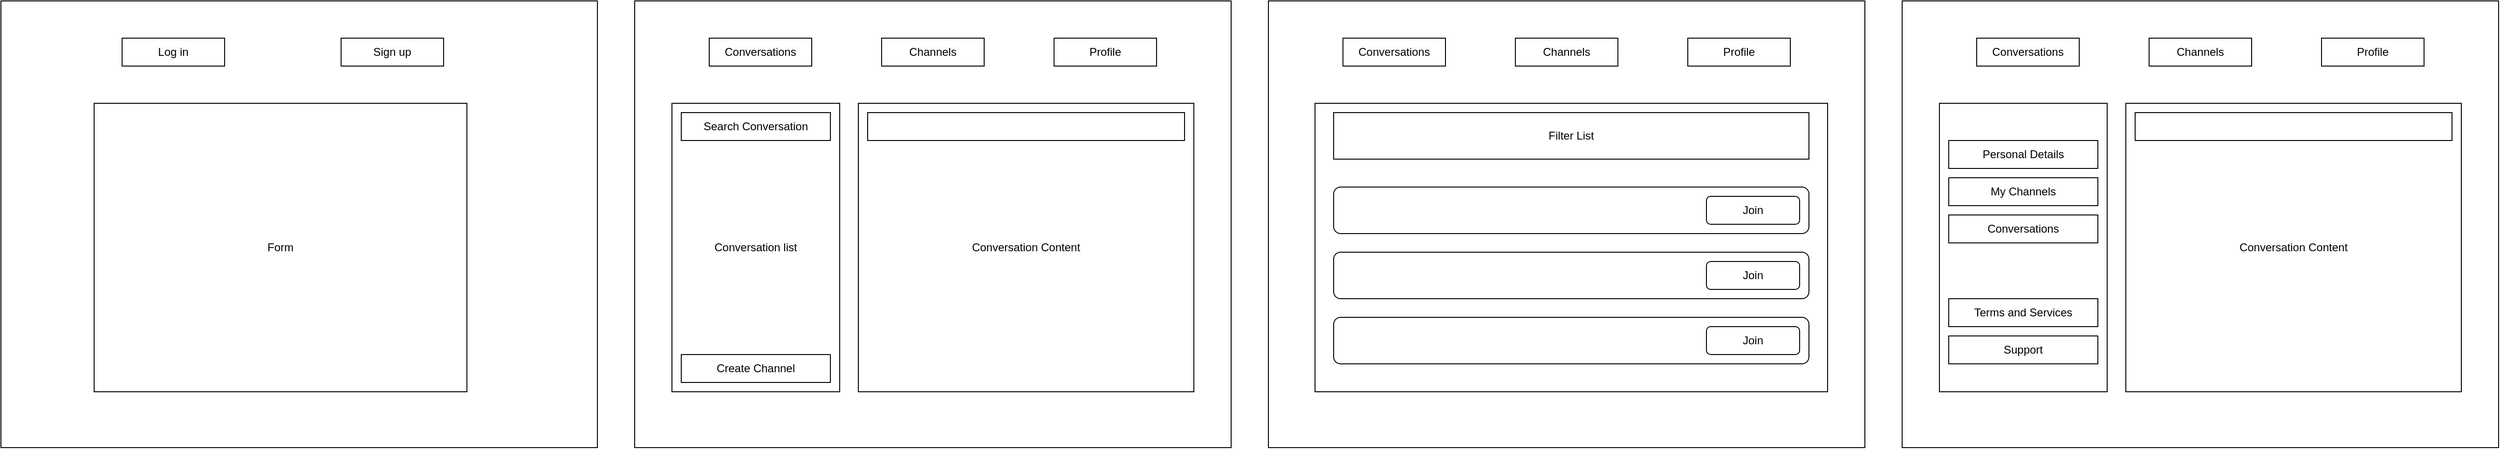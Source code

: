 <mxfile>
    <diagram id="bLNtkgntKaOkkSR77tSt" name="Page-1">
        <mxGraphModel dx="1529" dy="225" grid="1" gridSize="10" guides="1" tooltips="1" connect="1" arrows="1" fold="1" page="1" pageScale="1" pageWidth="850" pageHeight="1100" math="0" shadow="0">
            <root>
                <mxCell id="0"/>
                <mxCell id="1" parent="0"/>
                <mxCell id="3" value="" style="rounded=0;whiteSpace=wrap;html=1;" parent="1" vertex="1">
                    <mxGeometry x="40" y="40" width="640" height="480" as="geometry"/>
                </mxCell>
                <mxCell id="4" value="Conversations" style="rounded=0;whiteSpace=wrap;html=1;" parent="1" vertex="1">
                    <mxGeometry x="120" y="80" width="110" height="30" as="geometry"/>
                </mxCell>
                <mxCell id="5" value="Channels" style="rounded=0;whiteSpace=wrap;html=1;" parent="1" vertex="1">
                    <mxGeometry x="305" y="80" width="110" height="30" as="geometry"/>
                </mxCell>
                <mxCell id="6" value="Profile" style="rounded=0;whiteSpace=wrap;html=1;" parent="1" vertex="1">
                    <mxGeometry x="490" y="80" width="110" height="30" as="geometry"/>
                </mxCell>
                <mxCell id="7" value="Conversation list" style="rounded=0;whiteSpace=wrap;html=1;" parent="1" vertex="1">
                    <mxGeometry x="80" y="150" width="180" height="310" as="geometry"/>
                </mxCell>
                <mxCell id="8" value="Search Conversation" style="rounded=0;whiteSpace=wrap;html=1;" parent="1" vertex="1">
                    <mxGeometry x="90" y="160" width="160" height="30" as="geometry"/>
                </mxCell>
                <mxCell id="9" value="Conversation Content" style="rounded=0;whiteSpace=wrap;html=1;" parent="1" vertex="1">
                    <mxGeometry x="280" y="150" width="360" height="310" as="geometry"/>
                </mxCell>
                <mxCell id="11" value="" style="rounded=0;whiteSpace=wrap;html=1;" parent="1" vertex="1">
                    <mxGeometry x="290" y="160" width="340" height="30" as="geometry"/>
                </mxCell>
                <mxCell id="12" value="" style="rounded=0;whiteSpace=wrap;html=1;" parent="1" vertex="1">
                    <mxGeometry x="720" y="40" width="640" height="480" as="geometry"/>
                </mxCell>
                <mxCell id="13" value="Conversations" style="rounded=0;whiteSpace=wrap;html=1;" parent="1" vertex="1">
                    <mxGeometry x="800" y="80" width="110" height="30" as="geometry"/>
                </mxCell>
                <mxCell id="14" value="Channels" style="rounded=0;whiteSpace=wrap;html=1;" parent="1" vertex="1">
                    <mxGeometry x="985" y="80" width="110" height="30" as="geometry"/>
                </mxCell>
                <mxCell id="15" value="Profile" style="rounded=0;whiteSpace=wrap;html=1;" parent="1" vertex="1">
                    <mxGeometry x="1170" y="80" width="110" height="30" as="geometry"/>
                </mxCell>
                <mxCell id="18" value="" style="rounded=0;whiteSpace=wrap;html=1;" parent="1" vertex="1">
                    <mxGeometry x="770" y="150" width="550" height="310" as="geometry"/>
                </mxCell>
                <mxCell id="19" value="Filter List" style="rounded=0;whiteSpace=wrap;html=1;" parent="1" vertex="1">
                    <mxGeometry x="790" y="160" width="510" height="50" as="geometry"/>
                </mxCell>
                <mxCell id="20" value="" style="rounded=1;whiteSpace=wrap;html=1;" parent="1" vertex="1">
                    <mxGeometry x="790" y="240" width="510" height="50" as="geometry"/>
                </mxCell>
                <mxCell id="22" value="" style="rounded=1;whiteSpace=wrap;html=1;" parent="1" vertex="1">
                    <mxGeometry x="790" y="310" width="510" height="50" as="geometry"/>
                </mxCell>
                <mxCell id="23" value="" style="rounded=1;whiteSpace=wrap;html=1;" parent="1" vertex="1">
                    <mxGeometry x="790" y="380" width="510" height="50" as="geometry"/>
                </mxCell>
                <mxCell id="24" value="Join" style="rounded=1;whiteSpace=wrap;html=1;" parent="1" vertex="1">
                    <mxGeometry x="1190" y="250" width="100" height="30" as="geometry"/>
                </mxCell>
                <mxCell id="25" value="Join" style="rounded=1;whiteSpace=wrap;html=1;" parent="1" vertex="1">
                    <mxGeometry x="1190" y="320" width="100" height="30" as="geometry"/>
                </mxCell>
                <mxCell id="26" value="Join" style="rounded=1;whiteSpace=wrap;html=1;" parent="1" vertex="1">
                    <mxGeometry x="1190" y="390" width="100" height="30" as="geometry"/>
                </mxCell>
                <mxCell id="27" value="" style="rounded=0;whiteSpace=wrap;html=1;" parent="1" vertex="1">
                    <mxGeometry x="1400" y="40" width="640" height="480" as="geometry"/>
                </mxCell>
                <mxCell id="28" value="Conversations" style="rounded=0;whiteSpace=wrap;html=1;" parent="1" vertex="1">
                    <mxGeometry x="1480" y="80" width="110" height="30" as="geometry"/>
                </mxCell>
                <mxCell id="29" value="Channels" style="rounded=0;whiteSpace=wrap;html=1;" parent="1" vertex="1">
                    <mxGeometry x="1665" y="80" width="110" height="30" as="geometry"/>
                </mxCell>
                <mxCell id="30" value="Profile" style="rounded=0;whiteSpace=wrap;html=1;" parent="1" vertex="1">
                    <mxGeometry x="1850" y="80" width="110" height="30" as="geometry"/>
                </mxCell>
                <mxCell id="31" value="" style="rounded=0;whiteSpace=wrap;html=1;" parent="1" vertex="1">
                    <mxGeometry x="1440" y="150" width="180" height="310" as="geometry"/>
                </mxCell>
                <mxCell id="32" value="Personal Details" style="rounded=0;whiteSpace=wrap;html=1;" parent="1" vertex="1">
                    <mxGeometry x="1450" y="190" width="160" height="30" as="geometry"/>
                </mxCell>
                <mxCell id="33" value="Conversation Content" style="rounded=0;whiteSpace=wrap;html=1;" parent="1" vertex="1">
                    <mxGeometry x="1640" y="150" width="360" height="310" as="geometry"/>
                </mxCell>
                <mxCell id="34" value="" style="rounded=0;whiteSpace=wrap;html=1;" parent="1" vertex="1">
                    <mxGeometry x="1650" y="160" width="340" height="30" as="geometry"/>
                </mxCell>
                <mxCell id="35" value="My Channels" style="rounded=0;whiteSpace=wrap;html=1;" parent="1" vertex="1">
                    <mxGeometry x="1450" y="230" width="160" height="30" as="geometry"/>
                </mxCell>
                <mxCell id="36" value="Terms and Services" style="rounded=0;whiteSpace=wrap;html=1;" parent="1" vertex="1">
                    <mxGeometry x="1450" y="360" width="160" height="30" as="geometry"/>
                </mxCell>
                <mxCell id="37" value="Support" style="rounded=0;whiteSpace=wrap;html=1;" parent="1" vertex="1">
                    <mxGeometry x="1450" y="400" width="160" height="30" as="geometry"/>
                </mxCell>
                <mxCell id="38" value="Create Channel" style="rounded=0;whiteSpace=wrap;html=1;" parent="1" vertex="1">
                    <mxGeometry x="90" y="420" width="160" height="30" as="geometry"/>
                </mxCell>
                <mxCell id="40" value="Conversations" style="rounded=0;whiteSpace=wrap;html=1;" parent="1" vertex="1">
                    <mxGeometry x="1450" y="270" width="160" height="30" as="geometry"/>
                </mxCell>
                <mxCell id="54" value="" style="rounded=0;whiteSpace=wrap;html=1;" parent="1" vertex="1">
                    <mxGeometry x="-640" y="40" width="640" height="480" as="geometry"/>
                </mxCell>
                <mxCell id="56" value="Log in" style="rounded=0;whiteSpace=wrap;html=1;" parent="1" vertex="1">
                    <mxGeometry x="-510" y="80" width="110" height="30" as="geometry"/>
                </mxCell>
                <mxCell id="57" value="Sign up" style="rounded=0;whiteSpace=wrap;html=1;" parent="1" vertex="1">
                    <mxGeometry x="-275" y="80" width="110" height="30" as="geometry"/>
                </mxCell>
                <mxCell id="60" value="Form" style="rounded=0;whiteSpace=wrap;html=1;" parent="1" vertex="1">
                    <mxGeometry x="-540" y="150" width="400" height="310" as="geometry"/>
                </mxCell>
            </root>
        </mxGraphModel>
    </diagram>
</mxfile>